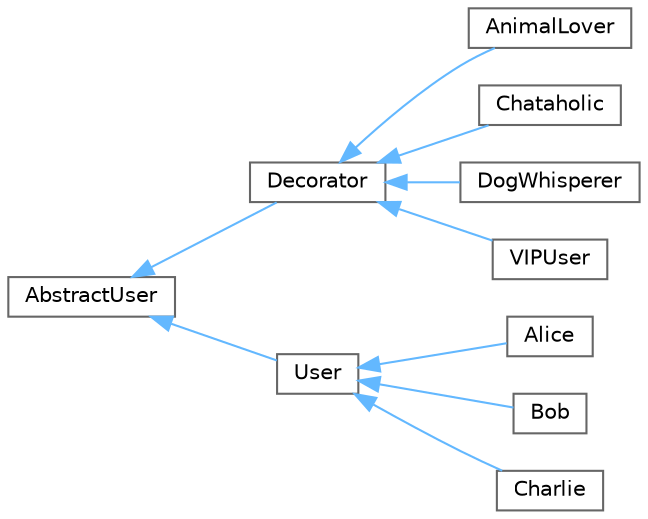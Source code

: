digraph "Graphical Class Hierarchy"
{
 // LATEX_PDF_SIZE
  bgcolor="transparent";
  edge [fontname=Helvetica,fontsize=10,labelfontname=Helvetica,labelfontsize=10];
  node [fontname=Helvetica,fontsize=10,shape=box,height=0.2,width=0.4];
  rankdir="LR";
  Node0 [id="Node000000",label="AbstractUser",height=0.2,width=0.4,color="grey40", fillcolor="white", style="filled",URL="$classAbstractUser.html",tooltip="Abstract base for users and decorators to allow them to be treated the same."];
  Node0 -> Node1 [id="edge1_Node000000_Node000001",dir="back",color="steelblue1",style="solid",tooltip=" "];
  Node1 [id="Node000001",label="Decorator",height=0.2,width=0.4,color="grey40", fillcolor="white", style="filled",URL="$classDecorator.html",tooltip="Base decorator for dynamically adding responsibilities to AbstractUser objects."];
  Node1 -> Node2 [id="edge2_Node000001_Node000002",dir="back",color="steelblue1",style="solid",tooltip=" "];
  Node2 [id="Node000002",label="AnimalLover",height=0.2,width=0.4,color="grey40", fillcolor="white", style="filled",URL="$classAnimalLover.html",tooltip="Decorator that adds a blue \"Animal Lover\" tag to the user's name and customizes message output."];
  Node1 -> Node3 [id="edge3_Node000001_Node000003",dir="back",color="steelblue1",style="solid",tooltip=" "];
  Node3 [id="Node000003",label="Chataholic",height=0.2,width=0.4,color="grey40", fillcolor="white", style="filled",URL="$classChataholic.html",tooltip="Decorator that adds a purple \"Chataholic\" tag to the user's name and customizes message output."];
  Node1 -> Node4 [id="edge4_Node000001_Node000004",dir="back",color="steelblue1",style="solid",tooltip=" "];
  Node4 [id="Node000004",label="DogWhisperer",height=0.2,width=0.4,color="grey40", fillcolor="white", style="filled",URL="$classDogWhisperer.html",tooltip="Concrete decorator that adds a green \"Dog Whisperer\" tag to user names."];
  Node1 -> Node5 [id="edge5_Node000001_Node000005",dir="back",color="steelblue1",style="solid",tooltip=" "];
  Node5 [id="Node000005",label="VIPUser",height=0.2,width=0.4,color="grey40", fillcolor="white", style="filled",URL="$classVIPUser.html",tooltip="Concrete decorator that adds VIP status and priority messaging to users."];
  Node0 -> Node6 [id="edge6_Node000000_Node000006",dir="back",color="steelblue1",style="solid",tooltip=" "];
  Node6 [id="Node000006",label="User",height=0.2,width=0.4,color="grey40", fillcolor="white", style="filled",URL="$classUser.html",tooltip="Concrete implementation of AbstractUser that manages chat room memberships and command execution."];
  Node6 -> Node7 [id="edge7_Node000006_Node000007",dir="back",color="steelblue1",style="solid",tooltip=" "];
  Node7 [id="Node000007",label="Alice",height=0.2,width=0.4,color="grey40", fillcolor="white", style="filled",URL="$classAlice.html",tooltip="Concrete user implementation representing Alice."];
  Node6 -> Node8 [id="edge8_Node000006_Node000008",dir="back",color="steelblue1",style="solid",tooltip=" "];
  Node8 [id="Node000008",label="Bob",height=0.2,width=0.4,color="grey40", fillcolor="white", style="filled",URL="$classBob.html",tooltip="Concrete user implementation representing Bob."];
  Node6 -> Node9 [id="edge9_Node000006_Node000009",dir="back",color="steelblue1",style="solid",tooltip=" "];
  Node9 [id="Node000009",label="Charlie",height=0.2,width=0.4,color="grey40", fillcolor="white", style="filled",URL="$classCharlie.html",tooltip="Concrete user implementation representing Charlie."];
}
